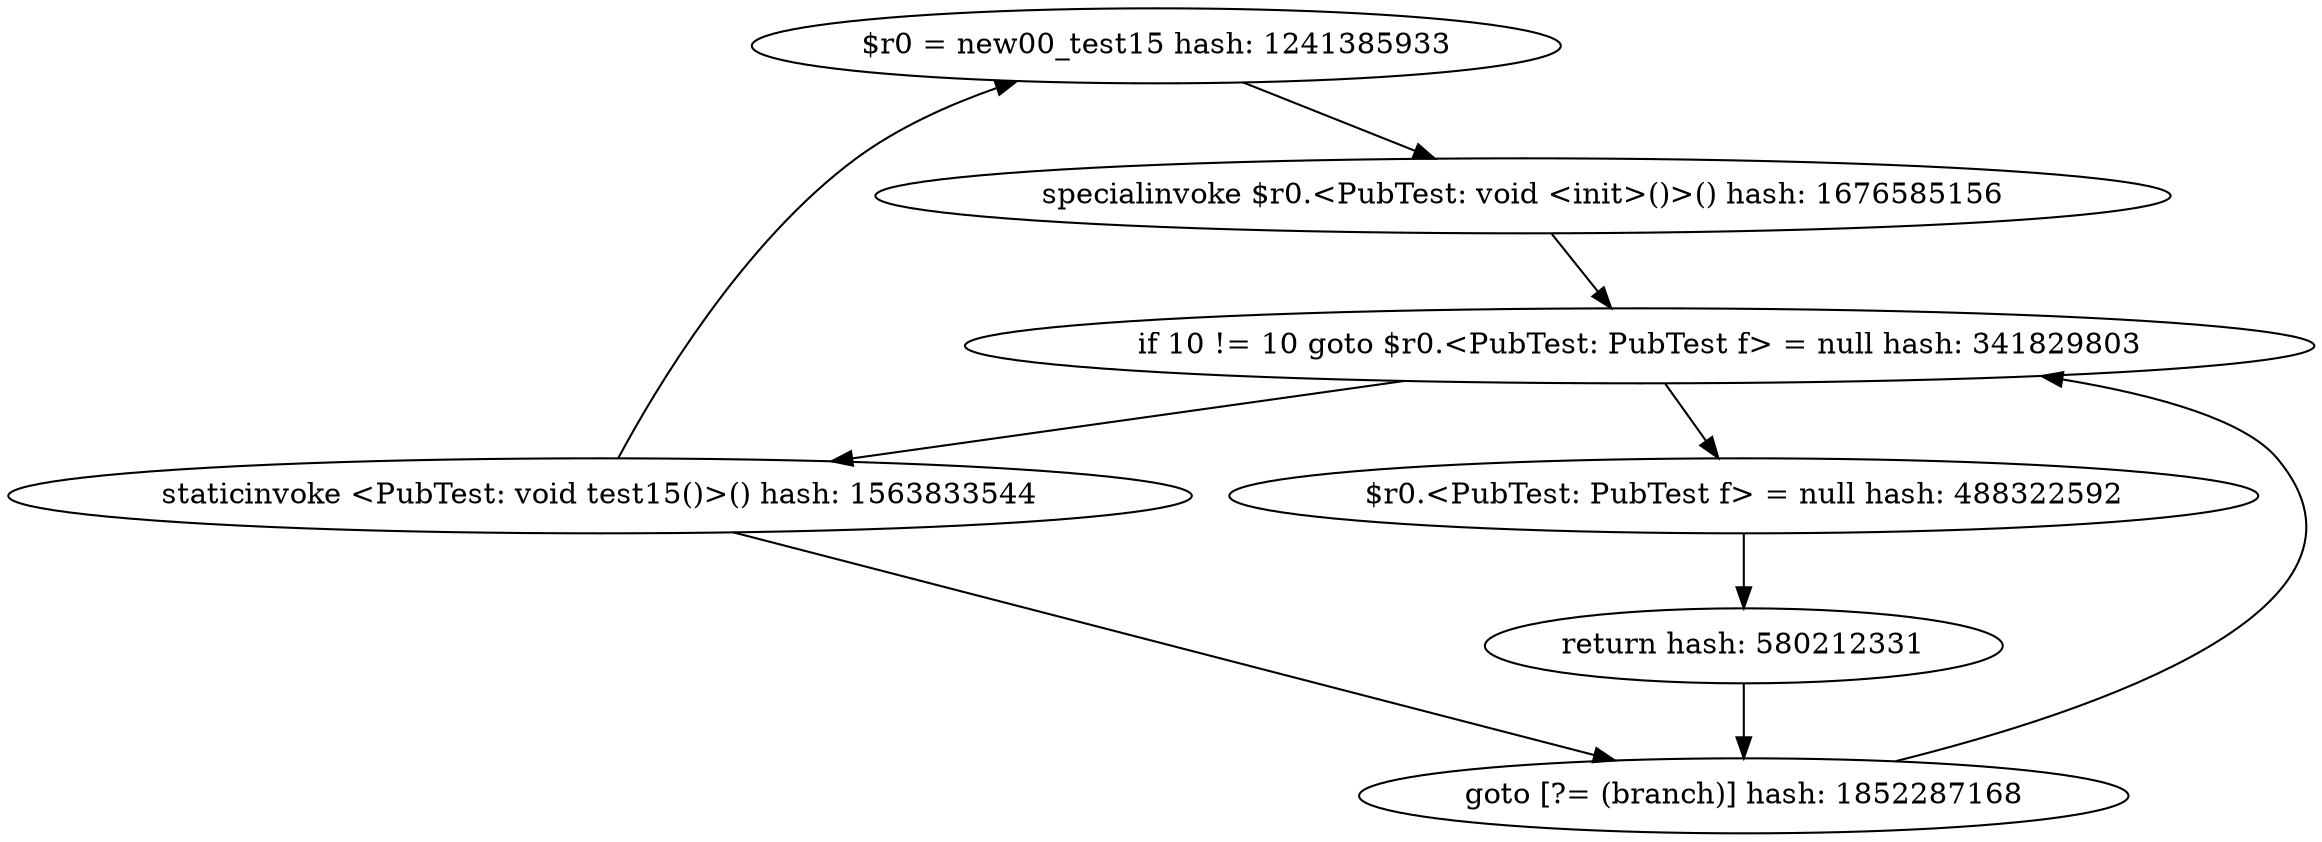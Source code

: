 digraph "./target1-pub/PubTest.test15.intra.debug" {
    "$r0 = new00_test15 hash: 1241385933";
    "specialinvoke $r0.<PubTest: void <init>()>() hash: 1676585156";
    "if 10 != 10 goto $r0.<PubTest: PubTest f> = null hash: 341829803";
    "staticinvoke <PubTest: void test15()>() hash: 1563833544";
    "goto [?= (branch)] hash: 1852287168";
    "$r0.<PubTest: PubTest f> = null hash: 488322592";
    "return hash: 580212331";
    "$r0 = new00_test15 hash: 1241385933"->"specialinvoke $r0.<PubTest: void <init>()>() hash: 1676585156";
    "specialinvoke $r0.<PubTest: void <init>()>() hash: 1676585156"->"if 10 != 10 goto $r0.<PubTest: PubTest f> = null hash: 341829803";
    "if 10 != 10 goto $r0.<PubTest: PubTest f> = null hash: 341829803"->"staticinvoke <PubTest: void test15()>() hash: 1563833544";
    "if 10 != 10 goto $r0.<PubTest: PubTest f> = null hash: 341829803"->"$r0.<PubTest: PubTest f> = null hash: 488322592";
    "staticinvoke <PubTest: void test15()>() hash: 1563833544"->"$r0 = new00_test15 hash: 1241385933";
    "staticinvoke <PubTest: void test15()>() hash: 1563833544"->"goto [?= (branch)] hash: 1852287168";
    "goto [?= (branch)] hash: 1852287168"->"if 10 != 10 goto $r0.<PubTest: PubTest f> = null hash: 341829803";
    "$r0.<PubTest: PubTest f> = null hash: 488322592"->"return hash: 580212331";
    "return hash: 580212331"->"goto [?= (branch)] hash: 1852287168";
}
